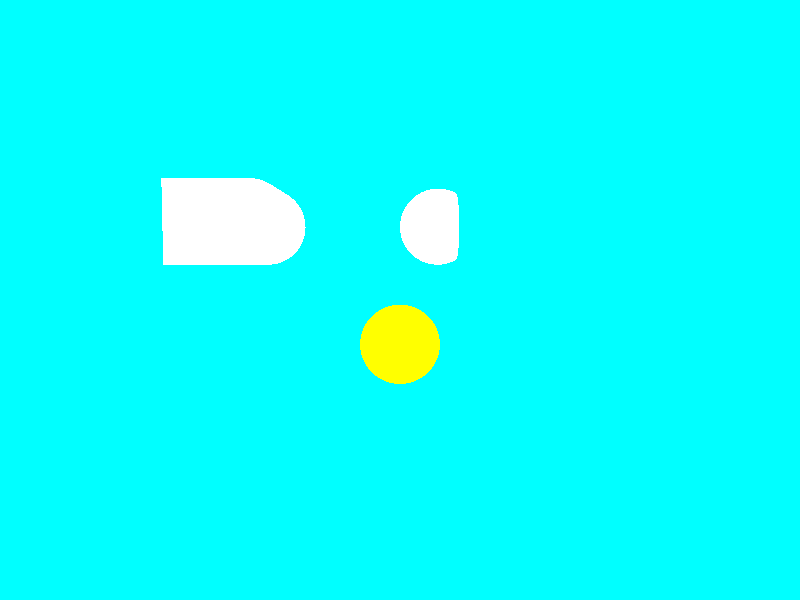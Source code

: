 #include "colors.inc"
#include "stones.inc"
#include "textures.inc"    // pre-defined scene elements
#include "shapes.inc"
#include "glass.inc"
#include "metals.inc"
#include "woods.inc"

background { color Cyan }
  camera {
    location <0, 2, -15>
    look_at  <0, 1,  2>
  }
  sphere {
     <0,0,0>,1 translate <0,clock,0> pigment {rgb 10}
     scale <1,clock+1,0.5>
    texture {
      pigment { color Yellow }
      
    }
  }
  
  light_source { <2, 4, -3> color White}
  difference {
 sphere { <1,3,1>, 1 translate <clock,0,0> }   // smaller sphere
 sphere { <6,3,0>, 4.7 translate <clock,0,0>} // larger sphere
 rotate <0,clock,0>        
 pigment { White}       // color it white
}

union {
    box { <-5.5, 2, -1>, <-3.5, 4, 1> }
    cylinder { <-3.5, 3, -1>, <-3.5, 3, 1>, 1}
    rotate <0,0,clock*100>         
    
  
    pigment { White} 
  }

  
